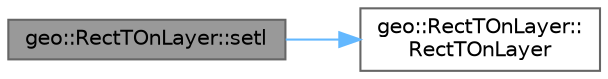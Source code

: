 digraph "geo::RectTOnLayer::setl"
{
 // LATEX_PDF_SIZE
  bgcolor="transparent";
  edge [fontname=Helvetica,fontsize=10,labelfontname=Helvetica,labelfontsize=10];
  node [fontname=Helvetica,fontsize=10,shape=box,height=0.2,width=0.4];
  rankdir="LR";
  Node1 [id="Node000001",label="geo::RectTOnLayer::setl",height=0.2,width=0.4,color="gray40", fillcolor="grey60", style="filled", fontcolor="black",tooltip="Set layer index."];
  Node1 -> Node2 [id="edge1_Node000001_Node000002",color="steelblue1",style="solid",tooltip=" "];
  Node2 [id="Node000002",label="geo::RectTOnLayer::\lRectTOnLayer",height=0.2,width=0.4,color="grey40", fillcolor="white", style="filled",URL="$classgeo_1_1_rect_t_on_layer.html#ad3d60ee4337e4c05428eccc0c0009f3d",tooltip="Construct a new Rect T On Layer object."];
}
